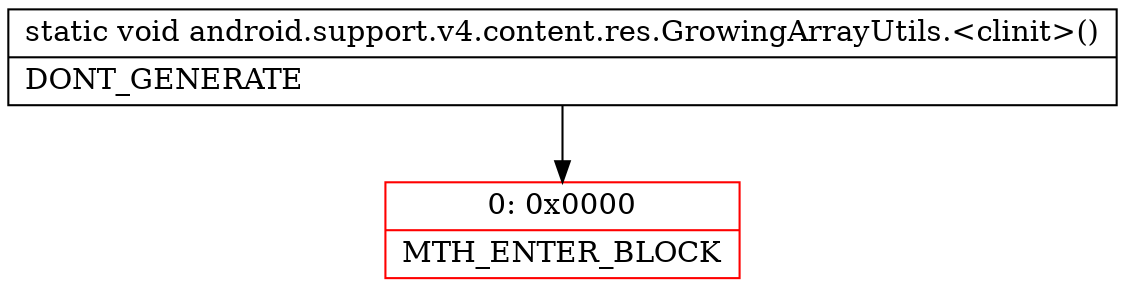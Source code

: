 digraph "CFG forandroid.support.v4.content.res.GrowingArrayUtils.\<clinit\>()V" {
subgraph cluster_Region_1631381933 {
label = "R(0)";
node [shape=record,color=blue];
}
Node_0 [shape=record,color=red,label="{0\:\ 0x0000|MTH_ENTER_BLOCK\l}"];
MethodNode[shape=record,label="{static void android.support.v4.content.res.GrowingArrayUtils.\<clinit\>()  | DONT_GENERATE\l}"];
MethodNode -> Node_0;
}

